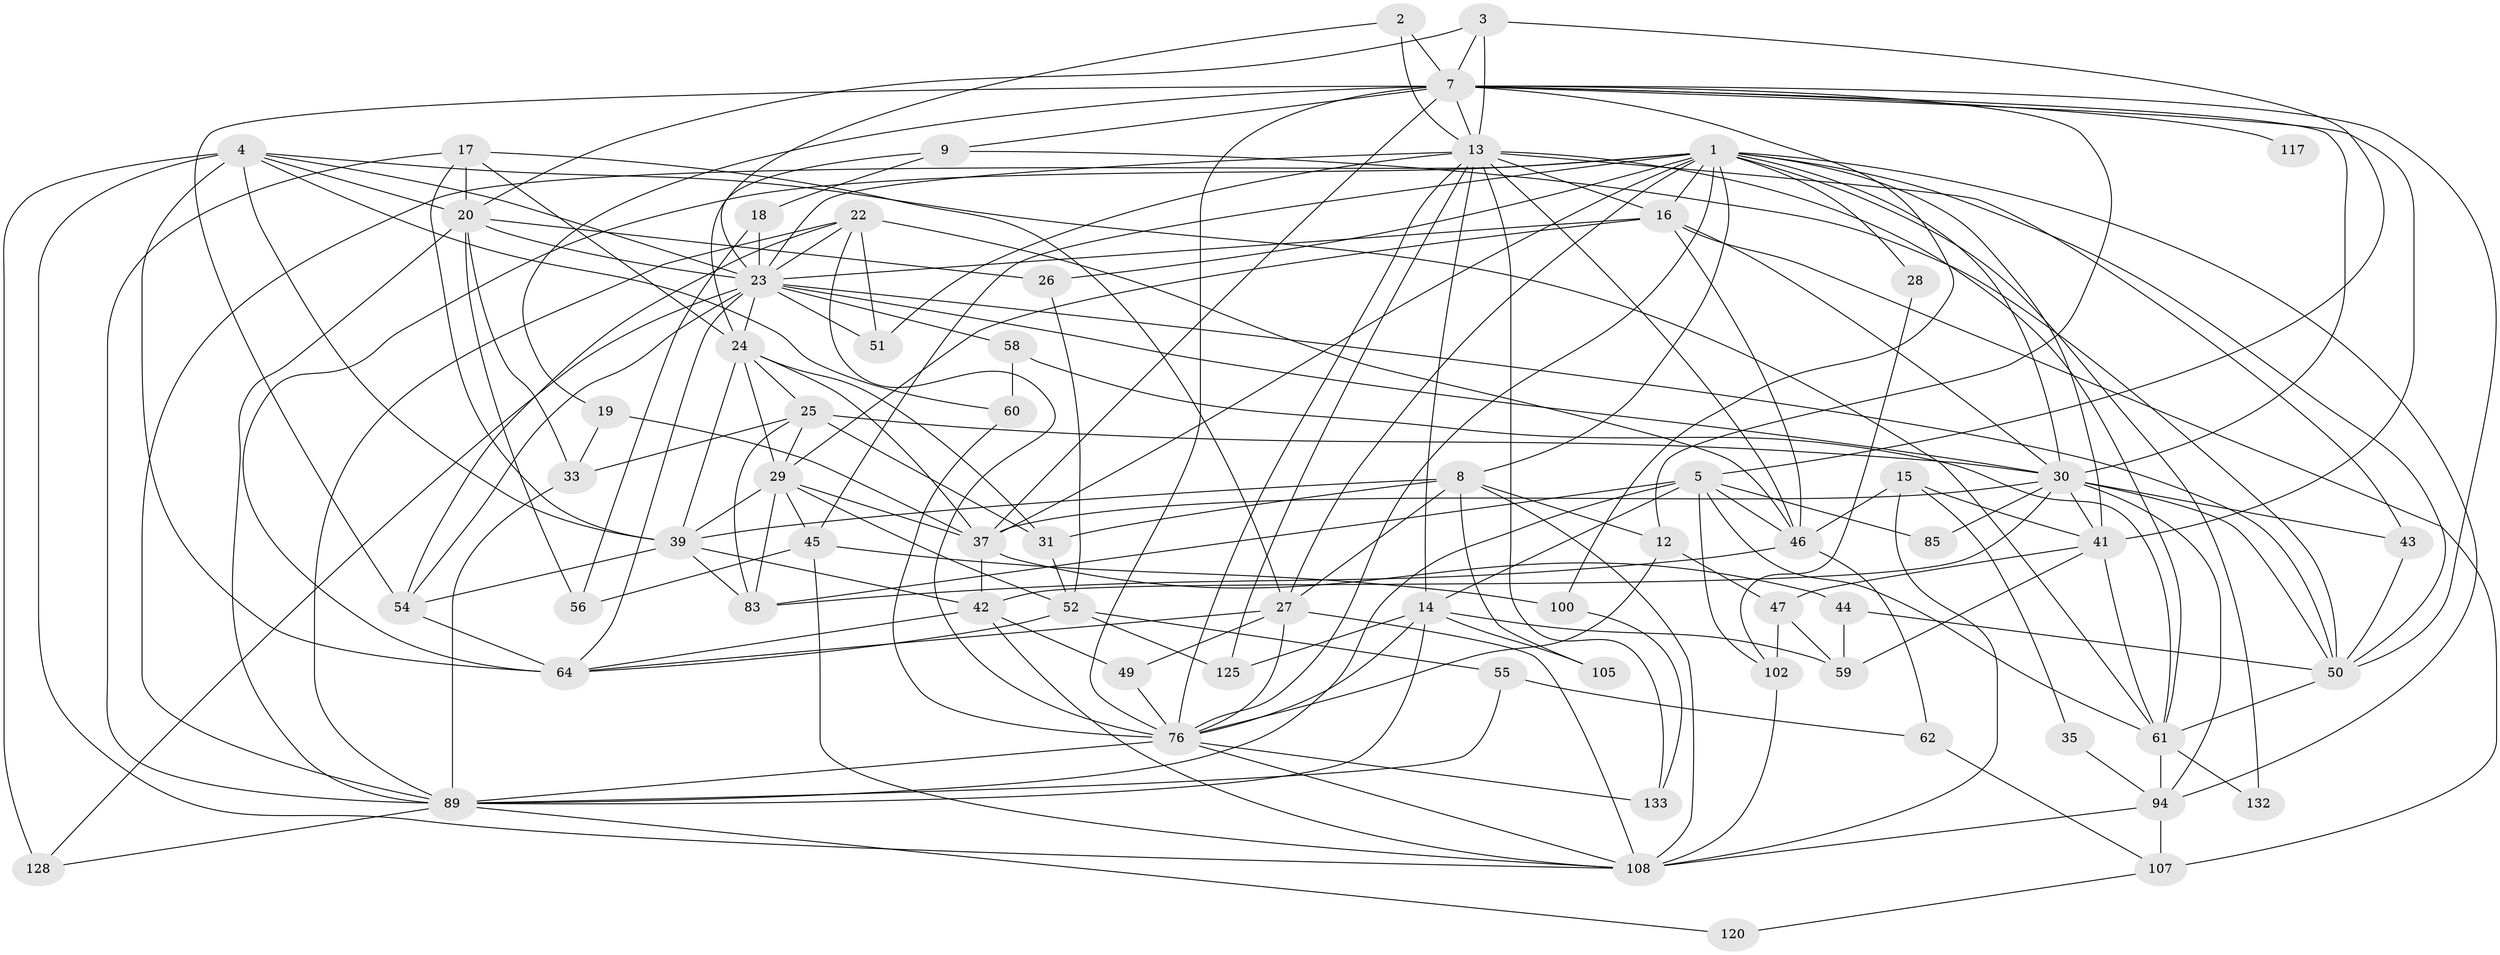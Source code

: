 // original degree distribution, {7: 0.07462686567164178, 3: 0.27611940298507465, 4: 0.2462686567164179, 6: 0.06716417910447761, 5: 0.1791044776119403, 9: 0.007462686567164179, 2: 0.14925373134328357}
// Generated by graph-tools (version 1.1) at 2025/15/03/09/25 04:15:08]
// undirected, 67 vertices, 188 edges
graph export_dot {
graph [start="1"]
  node [color=gray90,style=filled];
  1 [super="+112+10"];
  2;
  3;
  4 [super="+88+75"];
  5 [super="+6"];
  7 [super="+11"];
  8;
  9;
  12;
  13 [super="+32+86"];
  14;
  15;
  16 [super="+131"];
  17 [super="+67"];
  18;
  19 [super="+65"];
  20 [super="+38"];
  22 [super="+40"];
  23 [super="+66+116+74+36"];
  24 [super="+134"];
  25 [super="+34"];
  26;
  27 [super="+68+106"];
  28;
  29 [super="+101"];
  30 [super="+84+53"];
  31 [super="+91"];
  33;
  35;
  37 [super="+73"];
  39 [super="+93+118"];
  41 [super="+130+96"];
  42 [super="+63+123"];
  43 [super="+113"];
  44;
  45;
  46 [super="+57"];
  47;
  49 [super="+80"];
  50 [super="+70"];
  51;
  52 [super="+103"];
  54;
  55;
  56;
  58;
  59;
  60 [super="+72"];
  61 [super="+104"];
  62;
  64 [super="+121+71"];
  76 [super="+78+97"];
  83 [super="+119+109"];
  85;
  89 [super="+92"];
  94 [super="+122"];
  100;
  102;
  105;
  107;
  108 [super="+114+111"];
  117;
  120;
  125;
  128;
  132;
  133;
  1 -- 89;
  1 -- 8;
  1 -- 45;
  1 -- 50;
  1 -- 94;
  1 -- 16;
  1 -- 132;
  1 -- 41;
  1 -- 26;
  1 -- 27;
  1 -- 28;
  1 -- 37;
  1 -- 76;
  1 -- 64;
  1 -- 30;
  2 -- 23;
  2 -- 13;
  2 -- 7;
  3 -- 5;
  3 -- 20;
  3 -- 13;
  3 -- 7;
  4 -- 39;
  4 -- 128;
  4 -- 20;
  4 -- 61;
  4 -- 64 [weight=2];
  4 -- 108;
  4 -- 60;
  4 -- 23;
  5 -- 61;
  5 -- 85;
  5 -- 83;
  5 -- 102;
  5 -- 14;
  5 -- 46;
  5 -- 89;
  7 -- 37 [weight=2];
  7 -- 117 [weight=2];
  7 -- 76 [weight=2];
  7 -- 100;
  7 -- 9;
  7 -- 41;
  7 -- 12;
  7 -- 13;
  7 -- 50;
  7 -- 19;
  7 -- 54;
  7 -- 30;
  8 -- 12;
  8 -- 27;
  8 -- 31;
  8 -- 105;
  8 -- 39;
  8 -- 108;
  9 -- 50;
  9 -- 18;
  9 -- 24;
  12 -- 47;
  12 -- 76;
  13 -- 14;
  13 -- 61 [weight=2];
  13 -- 125;
  13 -- 16;
  13 -- 23;
  13 -- 43;
  13 -- 51;
  13 -- 133;
  13 -- 76;
  13 -- 46;
  14 -- 125;
  14 -- 59;
  14 -- 105;
  14 -- 76;
  14 -- 89;
  15 -- 108;
  15 -- 35;
  15 -- 46;
  15 -- 41;
  16 -- 107 [weight=2];
  16 -- 29;
  16 -- 46;
  16 -- 23;
  16 -- 30;
  17 -- 24;
  17 -- 20;
  17 -- 89;
  17 -- 27;
  17 -- 39;
  18 -- 56;
  18 -- 23;
  19 -- 33;
  19 -- 37;
  20 -- 33;
  20 -- 56;
  20 -- 26;
  20 -- 89;
  20 -- 23;
  22 -- 54;
  22 -- 51;
  22 -- 23;
  22 -- 76;
  22 -- 46;
  22 -- 89;
  23 -- 64;
  23 -- 51;
  23 -- 54;
  23 -- 58;
  23 -- 128;
  23 -- 24;
  23 -- 50;
  23 -- 30;
  24 -- 29;
  24 -- 39;
  24 -- 25;
  24 -- 37;
  24 -- 31;
  25 -- 30;
  25 -- 29;
  25 -- 33;
  25 -- 31;
  25 -- 83 [weight=2];
  26 -- 52;
  27 -- 64;
  27 -- 49;
  27 -- 108;
  27 -- 76;
  28 -- 102;
  29 -- 45;
  29 -- 83;
  29 -- 39;
  29 -- 37;
  29 -- 52;
  30 -- 37;
  30 -- 43;
  30 -- 94;
  30 -- 50;
  30 -- 85;
  30 -- 41;
  30 -- 42;
  31 -- 52;
  33 -- 89;
  35 -- 94;
  37 -- 42 [weight=2];
  37 -- 44;
  39 -- 83;
  39 -- 42;
  39 -- 54;
  41 -- 59;
  41 -- 61;
  41 -- 47;
  42 -- 108;
  42 -- 49;
  42 -- 64;
  43 -- 50;
  44 -- 59;
  44 -- 50;
  45 -- 100;
  45 -- 56;
  45 -- 108;
  46 -- 62;
  46 -- 83;
  47 -- 59;
  47 -- 102;
  49 -- 76;
  50 -- 61;
  52 -- 55;
  52 -- 125;
  52 -- 64;
  54 -- 64;
  55 -- 62;
  55 -- 89;
  58 -- 60 [weight=2];
  58 -- 61;
  60 -- 76;
  61 -- 132;
  61 -- 94;
  62 -- 107;
  76 -- 133;
  76 -- 108;
  76 -- 89;
  89 -- 128;
  89 -- 120;
  94 -- 108;
  94 -- 107;
  100 -- 133;
  102 -- 108 [weight=2];
  107 -- 120;
}
